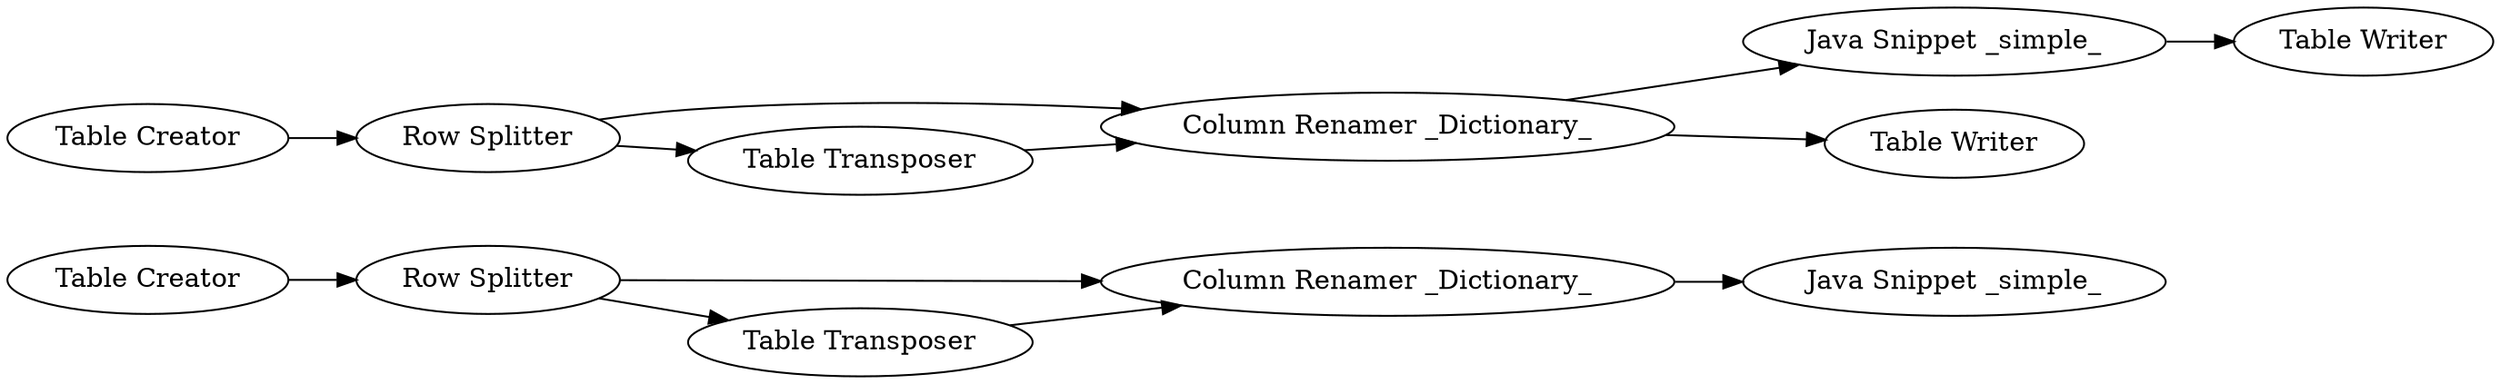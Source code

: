 digraph {
	"-4357612640651453999_12" [label="Column Renamer _Dictionary_"]
	"-4357612640651453999_13" [label="Table Transposer"]
	"-4357612640651453999_8" [label="Table Writer"]
	"-4357612640651453999_9" [label="Table Creator"]
	"-4357612640651453999_15" [label="Java Snippet _simple_"]
	"-4357612640651453999_4" [label="Column Renamer _Dictionary_"]
	"-4357612640651453999_7" [label="Table Writer"]
	"-4357612640651453999_2" [label="Row Splitter"]
	"-4357612640651453999_5" [label="Table Transposer"]
	"-4357612640651453999_10" [label="Row Splitter"]
	"-4357612640651453999_16" [label="Java Snippet _simple_"]
	"-4357612640651453999_1" [label="Table Creator"]
	"-4357612640651453999_4" -> "-4357612640651453999_7"
	"-4357612640651453999_15" -> "-4357612640651453999_8"
	"-4357612640651453999_2" -> "-4357612640651453999_4"
	"-4357612640651453999_12" -> "-4357612640651453999_16"
	"-4357612640651453999_1" -> "-4357612640651453999_2"
	"-4357612640651453999_4" -> "-4357612640651453999_15"
	"-4357612640651453999_13" -> "-4357612640651453999_12"
	"-4357612640651453999_2" -> "-4357612640651453999_5"
	"-4357612640651453999_5" -> "-4357612640651453999_4"
	"-4357612640651453999_10" -> "-4357612640651453999_12"
	"-4357612640651453999_9" -> "-4357612640651453999_10"
	"-4357612640651453999_10" -> "-4357612640651453999_13"
	rankdir=LR
}
